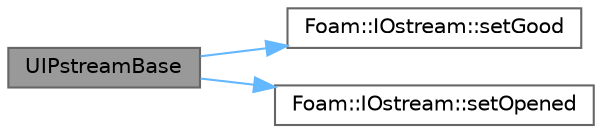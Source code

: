 digraph "UIPstreamBase"
{
 // LATEX_PDF_SIZE
  bgcolor="transparent";
  edge [fontname=Helvetica,fontsize=10,labelfontname=Helvetica,labelfontsize=10];
  node [fontname=Helvetica,fontsize=10,shape=box,height=0.2,width=0.4];
  rankdir="LR";
  Node1 [id="Node000001",label="UIPstreamBase",height=0.2,width=0.4,color="gray40", fillcolor="grey60", style="filled", fontcolor="black",tooltip=" "];
  Node1 -> Node2 [id="edge1_Node000001_Node000002",color="steelblue1",style="solid",tooltip=" "];
  Node2 [id="Node000002",label="Foam::IOstream::setGood",height=0.2,width=0.4,color="grey40", fillcolor="white", style="filled",URL="$classFoam_1_1IOstream.html#ac678f1cdbfb3722bdbe4d140825ec707",tooltip=" "];
  Node1 -> Node3 [id="edge2_Node000001_Node000003",color="steelblue1",style="solid",tooltip=" "];
  Node3 [id="Node000003",label="Foam::IOstream::setOpened",height=0.2,width=0.4,color="grey40", fillcolor="white", style="filled",URL="$classFoam_1_1IOstream.html#aeaa3927db74818bc44f037ed47b7e502",tooltip=" "];
}
